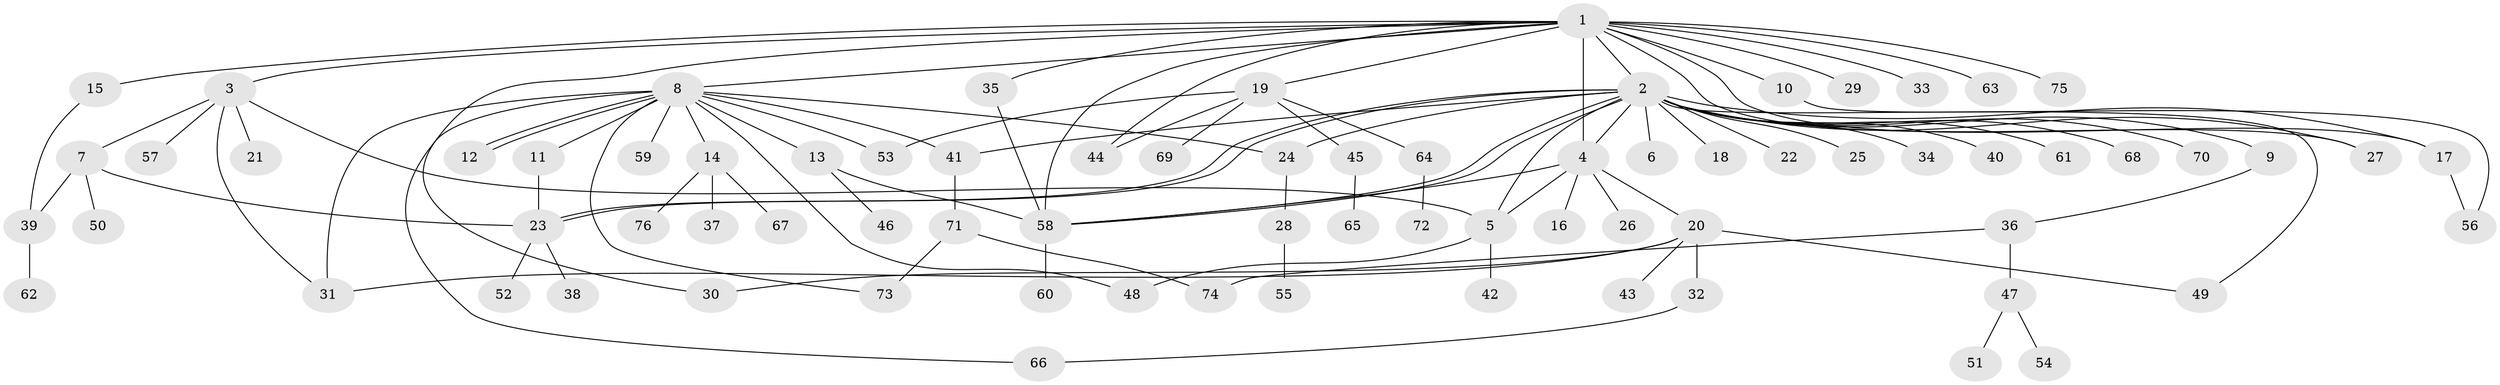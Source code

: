 // coarse degree distribution, {1: 0.45652173913043476, 19: 0.021739130434782608, 2: 0.17391304347826086, 5: 0.08695652173913043, 3: 0.15217391304347827, 4: 0.043478260869565216, 6: 0.021739130434782608, 11: 0.021739130434782608, 12: 0.021739130434782608}
// Generated by graph-tools (version 1.1) at 2025/36/03/04/25 23:36:58]
// undirected, 76 vertices, 103 edges
graph export_dot {
  node [color=gray90,style=filled];
  1;
  2;
  3;
  4;
  5;
  6;
  7;
  8;
  9;
  10;
  11;
  12;
  13;
  14;
  15;
  16;
  17;
  18;
  19;
  20;
  21;
  22;
  23;
  24;
  25;
  26;
  27;
  28;
  29;
  30;
  31;
  32;
  33;
  34;
  35;
  36;
  37;
  38;
  39;
  40;
  41;
  42;
  43;
  44;
  45;
  46;
  47;
  48;
  49;
  50;
  51;
  52;
  53;
  54;
  55;
  56;
  57;
  58;
  59;
  60;
  61;
  62;
  63;
  64;
  65;
  66;
  67;
  68;
  69;
  70;
  71;
  72;
  73;
  74;
  75;
  76;
  1 -- 2;
  1 -- 3;
  1 -- 4;
  1 -- 8;
  1 -- 10;
  1 -- 15;
  1 -- 17;
  1 -- 19;
  1 -- 27;
  1 -- 29;
  1 -- 30;
  1 -- 33;
  1 -- 35;
  1 -- 44;
  1 -- 58;
  1 -- 63;
  1 -- 75;
  2 -- 4;
  2 -- 5;
  2 -- 6;
  2 -- 9;
  2 -- 17;
  2 -- 18;
  2 -- 22;
  2 -- 23;
  2 -- 23;
  2 -- 24;
  2 -- 25;
  2 -- 27;
  2 -- 34;
  2 -- 40;
  2 -- 41;
  2 -- 49;
  2 -- 58;
  2 -- 58;
  2 -- 61;
  2 -- 68;
  2 -- 70;
  3 -- 5;
  3 -- 7;
  3 -- 21;
  3 -- 31;
  3 -- 57;
  4 -- 5;
  4 -- 16;
  4 -- 20;
  4 -- 26;
  4 -- 58;
  5 -- 42;
  5 -- 48;
  7 -- 23;
  7 -- 39;
  7 -- 50;
  8 -- 11;
  8 -- 12;
  8 -- 12;
  8 -- 13;
  8 -- 14;
  8 -- 24;
  8 -- 31;
  8 -- 41;
  8 -- 48;
  8 -- 53;
  8 -- 59;
  8 -- 66;
  8 -- 73;
  9 -- 36;
  10 -- 56;
  11 -- 23;
  13 -- 46;
  13 -- 58;
  14 -- 37;
  14 -- 67;
  14 -- 76;
  15 -- 39;
  17 -- 56;
  19 -- 44;
  19 -- 45;
  19 -- 53;
  19 -- 64;
  19 -- 69;
  20 -- 30;
  20 -- 31;
  20 -- 32;
  20 -- 43;
  20 -- 49;
  23 -- 38;
  23 -- 52;
  24 -- 28;
  28 -- 55;
  32 -- 66;
  35 -- 58;
  36 -- 47;
  36 -- 74;
  39 -- 62;
  41 -- 71;
  45 -- 65;
  47 -- 51;
  47 -- 54;
  58 -- 60;
  64 -- 72;
  71 -- 73;
  71 -- 74;
}
